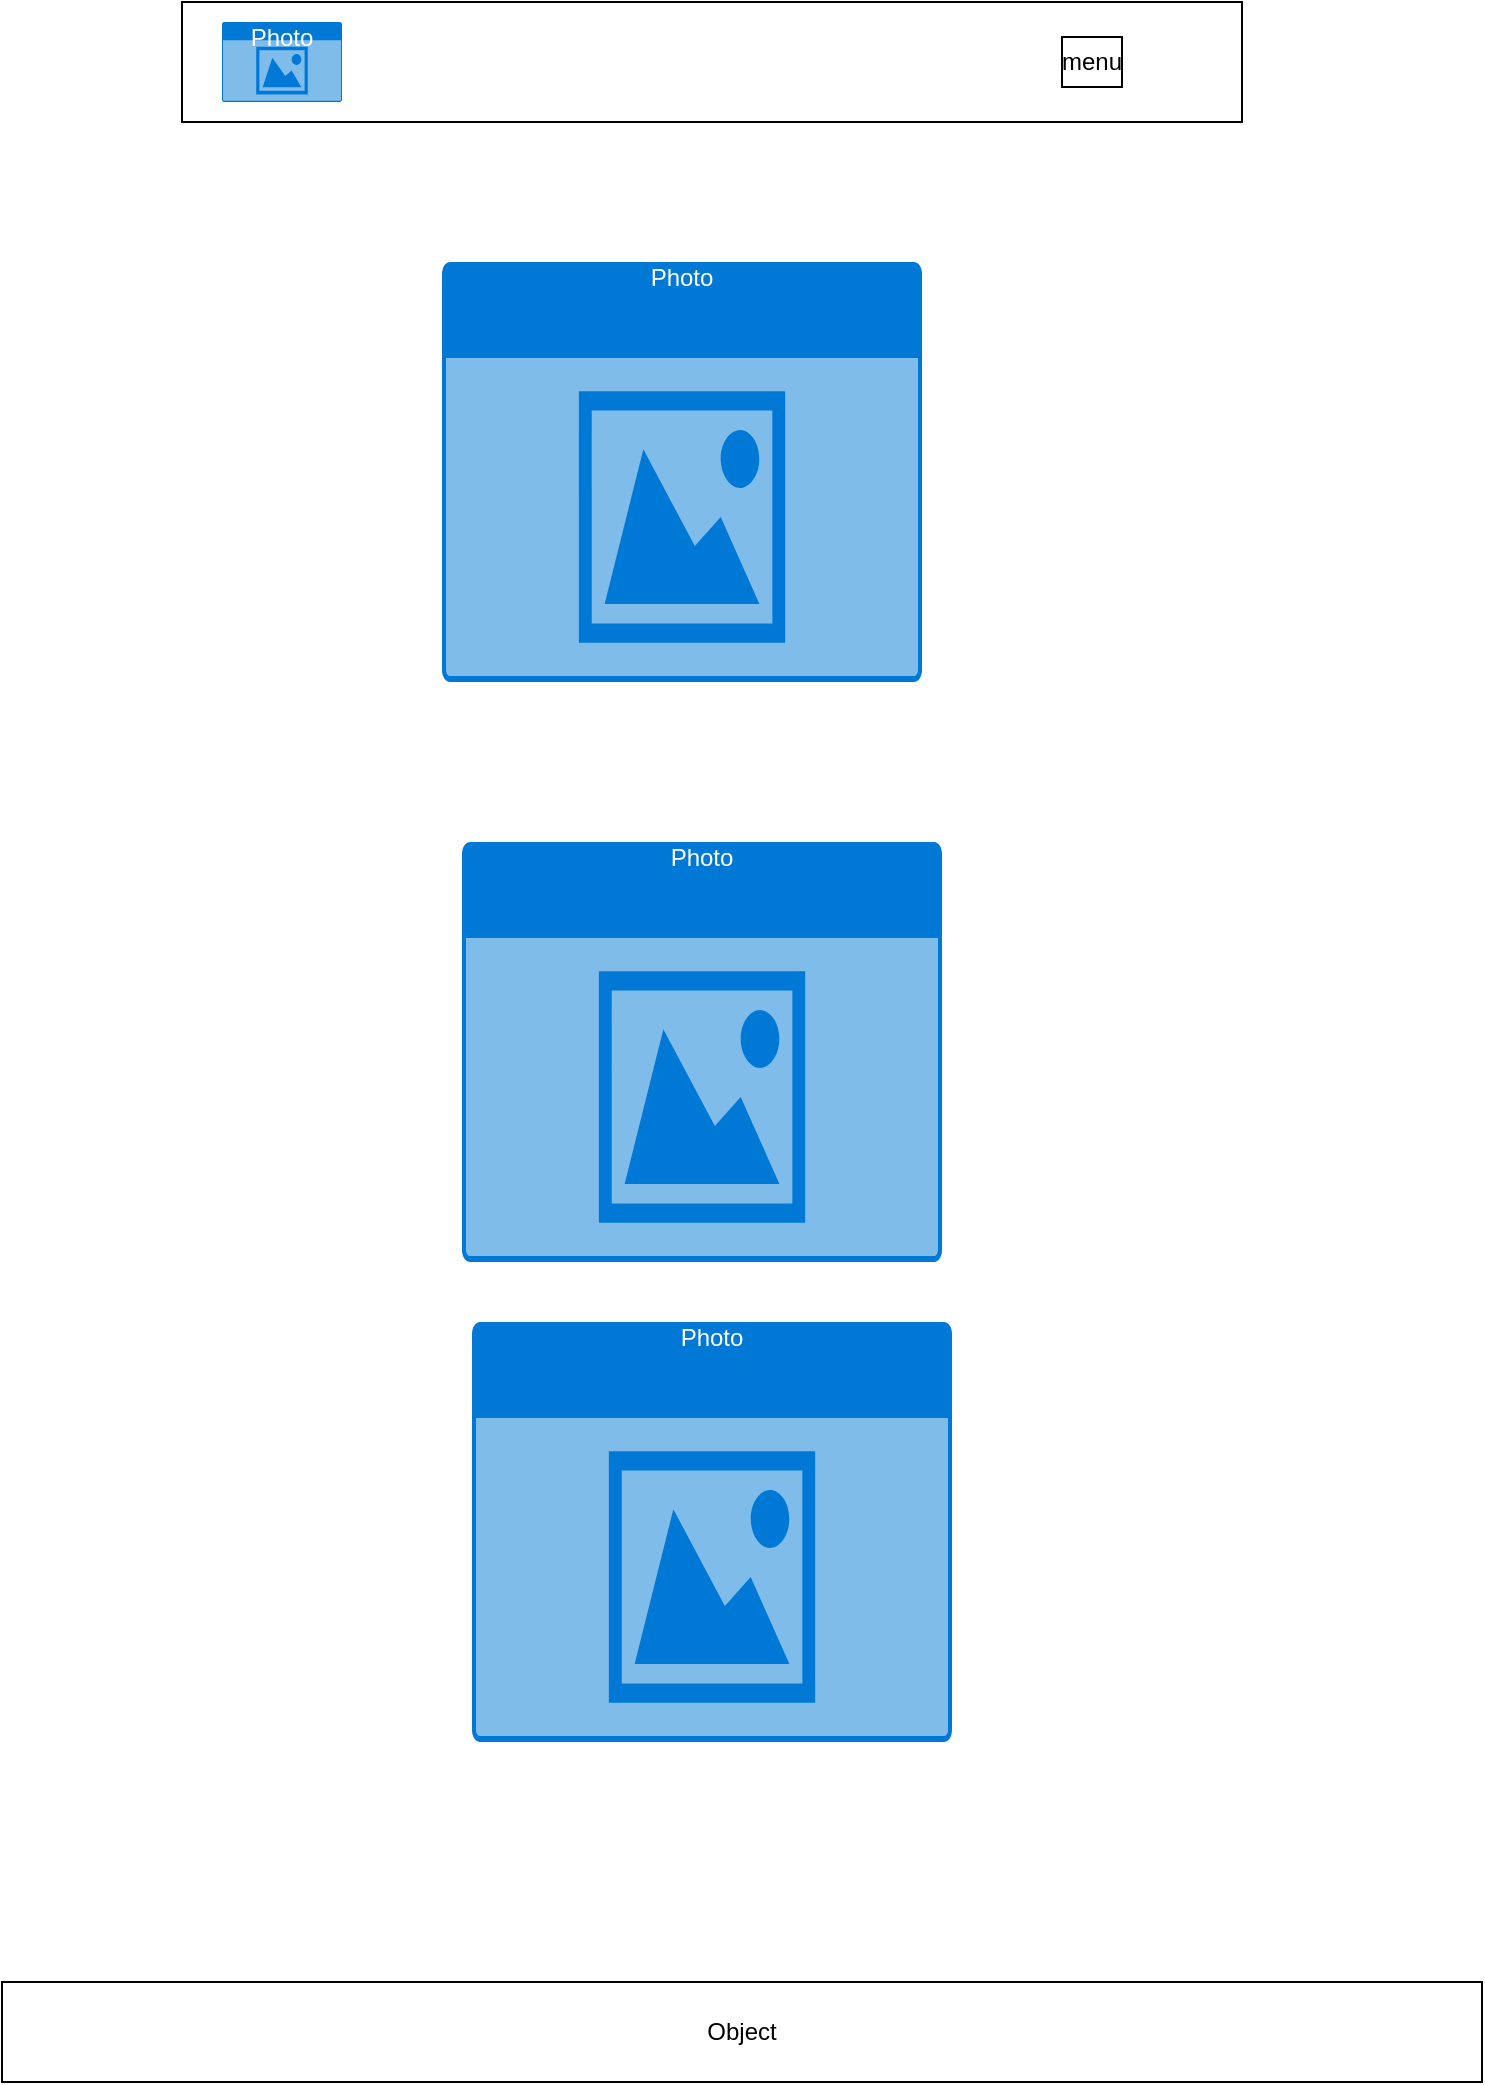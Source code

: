 <mxfile version="28.1.2">
  <diagram name="Page-1" id="f-oaepCM8AqYoWWzLgqO">
    <mxGraphModel dx="692" dy="595" grid="1" gridSize="10" guides="1" tooltips="1" connect="1" arrows="1" fold="1" page="1" pageScale="1" pageWidth="850" pageHeight="1100" math="0" shadow="0">
      <root>
        <mxCell id="0" />
        <mxCell id="1" parent="0" />
        <mxCell id="TdU3TimXU7cxngOfBLv1-1" value="" style="rounded=0;whiteSpace=wrap;html=1;" vertex="1" parent="1">
          <mxGeometry x="100" y="50" width="530" height="60" as="geometry" />
        </mxCell>
        <mxCell id="TdU3TimXU7cxngOfBLv1-2" value="Photo" style="html=1;whiteSpace=wrap;strokeColor=none;fillColor=#0079D6;labelPosition=center;verticalLabelPosition=middle;verticalAlign=top;align=center;fontSize=12;outlineConnect=0;spacingTop=-6;fontColor=#FFFFFF;sketch=0;shape=mxgraph.sitemap.photo;" vertex="1" parent="1">
          <mxGeometry x="120" y="60" width="60" height="40" as="geometry" />
        </mxCell>
        <mxCell id="TdU3TimXU7cxngOfBLv1-3" value="menu" style="html=1;whiteSpace=wrap;" vertex="1" parent="1">
          <mxGeometry x="540" y="67.5" width="30" height="25" as="geometry" />
        </mxCell>
        <mxCell id="TdU3TimXU7cxngOfBLv1-4" value="Photo" style="html=1;whiteSpace=wrap;strokeColor=none;fillColor=#0079D6;labelPosition=center;verticalLabelPosition=middle;verticalAlign=top;align=center;fontSize=12;outlineConnect=0;spacingTop=-6;fontColor=#FFFFFF;sketch=0;shape=mxgraph.sitemap.photo;" vertex="1" parent="1">
          <mxGeometry x="230" y="180" width="240" height="210" as="geometry" />
        </mxCell>
        <mxCell id="TdU3TimXU7cxngOfBLv1-5" value="Photo" style="html=1;whiteSpace=wrap;strokeColor=none;fillColor=#0079D6;labelPosition=center;verticalLabelPosition=middle;verticalAlign=top;align=center;fontSize=12;outlineConnect=0;spacingTop=-6;fontColor=#FFFFFF;sketch=0;shape=mxgraph.sitemap.photo;" vertex="1" parent="1">
          <mxGeometry x="240" y="470" width="240" height="210" as="geometry" />
        </mxCell>
        <mxCell id="TdU3TimXU7cxngOfBLv1-6" value="Photo" style="html=1;whiteSpace=wrap;strokeColor=none;fillColor=#0079D6;labelPosition=center;verticalLabelPosition=middle;verticalAlign=top;align=center;fontSize=12;outlineConnect=0;spacingTop=-6;fontColor=#FFFFFF;sketch=0;shape=mxgraph.sitemap.photo;" vertex="1" parent="1">
          <mxGeometry x="245" y="710" width="240" height="210" as="geometry" />
        </mxCell>
        <mxCell id="TdU3TimXU7cxngOfBLv1-7" value="Object" style="html=1;whiteSpace=wrap;" vertex="1" parent="1">
          <mxGeometry x="10" y="1040" width="740" height="50" as="geometry" />
        </mxCell>
      </root>
    </mxGraphModel>
  </diagram>
</mxfile>
